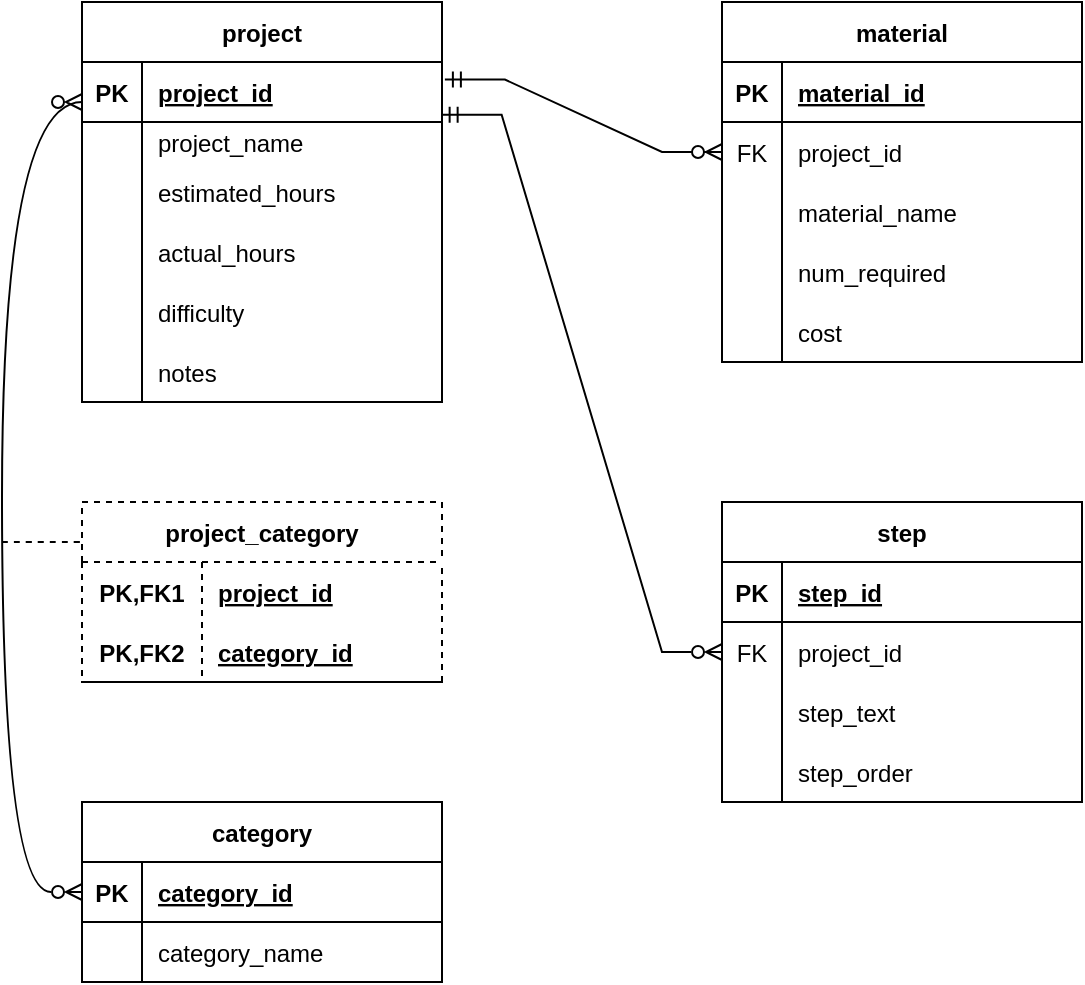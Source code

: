 <mxfile version="20.8.5" type="device"><diagram id="1JGwEyNzkTiJnskI07_c" name="Page-1"><mxGraphModel dx="1050" dy="523" grid="1" gridSize="10" guides="1" tooltips="1" connect="1" arrows="1" fold="1" page="1" pageScale="1" pageWidth="850" pageHeight="1100" math="0" shadow="0"><root><mxCell id="0"/><mxCell id="1" parent="0"/><mxCell id="3fvf9u6JQe-Gpnzyh0gJ-1" value="project" style="shape=table;startSize=30;container=1;collapsible=1;childLayout=tableLayout;fixedRows=1;rowLines=0;fontStyle=1;align=center;resizeLast=1;" parent="1" vertex="1"><mxGeometry x="140" y="80" width="180" height="200" as="geometry"/></mxCell><mxCell id="3fvf9u6JQe-Gpnzyh0gJ-2" value="" style="shape=tableRow;horizontal=0;startSize=0;swimlaneHead=0;swimlaneBody=0;fillColor=none;collapsible=0;dropTarget=0;points=[[0,0.5],[1,0.5]];portConstraint=eastwest;top=0;left=0;right=0;bottom=1;" parent="3fvf9u6JQe-Gpnzyh0gJ-1" vertex="1"><mxGeometry y="30" width="180" height="30" as="geometry"/></mxCell><mxCell id="3fvf9u6JQe-Gpnzyh0gJ-3" value="PK" style="shape=partialRectangle;connectable=0;fillColor=none;top=0;left=0;bottom=0;right=0;fontStyle=1;overflow=hidden;" parent="3fvf9u6JQe-Gpnzyh0gJ-2" vertex="1"><mxGeometry width="30" height="30" as="geometry"><mxRectangle width="30" height="30" as="alternateBounds"/></mxGeometry></mxCell><mxCell id="3fvf9u6JQe-Gpnzyh0gJ-4" value="project_id" style="shape=partialRectangle;connectable=0;fillColor=none;top=0;left=0;bottom=0;right=0;align=left;spacingLeft=6;fontStyle=5;overflow=hidden;" parent="3fvf9u6JQe-Gpnzyh0gJ-2" vertex="1"><mxGeometry x="30" width="150" height="30" as="geometry"><mxRectangle width="150" height="30" as="alternateBounds"/></mxGeometry></mxCell><mxCell id="3fvf9u6JQe-Gpnzyh0gJ-5" value="" style="shape=tableRow;horizontal=0;startSize=0;swimlaneHead=0;swimlaneBody=0;fillColor=none;collapsible=0;dropTarget=0;points=[[0,0.5],[1,0.5]];portConstraint=eastwest;top=0;left=0;right=0;bottom=0;" parent="3fvf9u6JQe-Gpnzyh0gJ-1" vertex="1"><mxGeometry y="60" width="180" height="20" as="geometry"/></mxCell><mxCell id="3fvf9u6JQe-Gpnzyh0gJ-6" value="" style="shape=partialRectangle;connectable=0;fillColor=none;top=0;left=0;bottom=0;right=0;editable=1;overflow=hidden;" parent="3fvf9u6JQe-Gpnzyh0gJ-5" vertex="1"><mxGeometry width="30" height="20" as="geometry"><mxRectangle width="30" height="20" as="alternateBounds"/></mxGeometry></mxCell><mxCell id="3fvf9u6JQe-Gpnzyh0gJ-7" value="project_name" style="shape=partialRectangle;connectable=0;fillColor=none;top=0;left=0;bottom=0;right=0;align=left;spacingLeft=6;overflow=hidden;" parent="3fvf9u6JQe-Gpnzyh0gJ-5" vertex="1"><mxGeometry x="30" width="150" height="20" as="geometry"><mxRectangle width="150" height="20" as="alternateBounds"/></mxGeometry></mxCell><mxCell id="3fvf9u6JQe-Gpnzyh0gJ-8" value="" style="shape=tableRow;horizontal=0;startSize=0;swimlaneHead=0;swimlaneBody=0;fillColor=none;collapsible=0;dropTarget=0;points=[[0,0.5],[1,0.5]];portConstraint=eastwest;top=0;left=0;right=0;bottom=0;" parent="3fvf9u6JQe-Gpnzyh0gJ-1" vertex="1"><mxGeometry y="80" width="180" height="30" as="geometry"/></mxCell><mxCell id="3fvf9u6JQe-Gpnzyh0gJ-9" value="" style="shape=partialRectangle;connectable=0;fillColor=none;top=0;left=0;bottom=0;right=0;editable=1;overflow=hidden;" parent="3fvf9u6JQe-Gpnzyh0gJ-8" vertex="1"><mxGeometry width="30" height="30" as="geometry"><mxRectangle width="30" height="30" as="alternateBounds"/></mxGeometry></mxCell><mxCell id="3fvf9u6JQe-Gpnzyh0gJ-10" value="estimated_hours" style="shape=partialRectangle;connectable=0;fillColor=none;top=0;left=0;bottom=0;right=0;align=left;spacingLeft=6;overflow=hidden;" parent="3fvf9u6JQe-Gpnzyh0gJ-8" vertex="1"><mxGeometry x="30" width="150" height="30" as="geometry"><mxRectangle width="150" height="30" as="alternateBounds"/></mxGeometry></mxCell><mxCell id="3fvf9u6JQe-Gpnzyh0gJ-11" value="" style="shape=tableRow;horizontal=0;startSize=0;swimlaneHead=0;swimlaneBody=0;fillColor=none;collapsible=0;dropTarget=0;points=[[0,0.5],[1,0.5]];portConstraint=eastwest;top=0;left=0;right=0;bottom=0;" parent="3fvf9u6JQe-Gpnzyh0gJ-1" vertex="1"><mxGeometry y="110" width="180" height="30" as="geometry"/></mxCell><mxCell id="3fvf9u6JQe-Gpnzyh0gJ-12" value="" style="shape=partialRectangle;connectable=0;fillColor=none;top=0;left=0;bottom=0;right=0;editable=1;overflow=hidden;" parent="3fvf9u6JQe-Gpnzyh0gJ-11" vertex="1"><mxGeometry width="30" height="30" as="geometry"><mxRectangle width="30" height="30" as="alternateBounds"/></mxGeometry></mxCell><mxCell id="3fvf9u6JQe-Gpnzyh0gJ-13" value="actual_hours" style="shape=partialRectangle;connectable=0;fillColor=none;top=0;left=0;bottom=0;right=0;align=left;spacingLeft=6;overflow=hidden;" parent="3fvf9u6JQe-Gpnzyh0gJ-11" vertex="1"><mxGeometry x="30" width="150" height="30" as="geometry"><mxRectangle width="150" height="30" as="alternateBounds"/></mxGeometry></mxCell><mxCell id="3fvf9u6JQe-Gpnzyh0gJ-40" style="shape=tableRow;horizontal=0;startSize=0;swimlaneHead=0;swimlaneBody=0;fillColor=none;collapsible=0;dropTarget=0;points=[[0,0.5],[1,0.5]];portConstraint=eastwest;top=0;left=0;right=0;bottom=0;" parent="3fvf9u6JQe-Gpnzyh0gJ-1" vertex="1"><mxGeometry y="140" width="180" height="30" as="geometry"/></mxCell><mxCell id="3fvf9u6JQe-Gpnzyh0gJ-41" style="shape=partialRectangle;connectable=0;fillColor=none;top=0;left=0;bottom=0;right=0;editable=1;overflow=hidden;" parent="3fvf9u6JQe-Gpnzyh0gJ-40" vertex="1"><mxGeometry width="30" height="30" as="geometry"><mxRectangle width="30" height="30" as="alternateBounds"/></mxGeometry></mxCell><mxCell id="3fvf9u6JQe-Gpnzyh0gJ-42" value="difficulty" style="shape=partialRectangle;connectable=0;fillColor=none;top=0;left=0;bottom=0;right=0;align=left;spacingLeft=6;overflow=hidden;" parent="3fvf9u6JQe-Gpnzyh0gJ-40" vertex="1"><mxGeometry x="30" width="150" height="30" as="geometry"><mxRectangle width="150" height="30" as="alternateBounds"/></mxGeometry></mxCell><mxCell id="3fvf9u6JQe-Gpnzyh0gJ-43" style="shape=tableRow;horizontal=0;startSize=0;swimlaneHead=0;swimlaneBody=0;fillColor=none;collapsible=0;dropTarget=0;points=[[0,0.5],[1,0.5]];portConstraint=eastwest;top=0;left=0;right=0;bottom=0;" parent="3fvf9u6JQe-Gpnzyh0gJ-1" vertex="1"><mxGeometry y="170" width="180" height="30" as="geometry"/></mxCell><mxCell id="3fvf9u6JQe-Gpnzyh0gJ-44" style="shape=partialRectangle;connectable=0;fillColor=none;top=0;left=0;bottom=0;right=0;editable=1;overflow=hidden;" parent="3fvf9u6JQe-Gpnzyh0gJ-43" vertex="1"><mxGeometry width="30" height="30" as="geometry"><mxRectangle width="30" height="30" as="alternateBounds"/></mxGeometry></mxCell><mxCell id="3fvf9u6JQe-Gpnzyh0gJ-45" value="notes" style="shape=partialRectangle;connectable=0;fillColor=none;top=0;left=0;bottom=0;right=0;align=left;spacingLeft=6;overflow=hidden;" parent="3fvf9u6JQe-Gpnzyh0gJ-43" vertex="1"><mxGeometry x="30" width="150" height="30" as="geometry"><mxRectangle width="150" height="30" as="alternateBounds"/></mxGeometry></mxCell><mxCell id="3fvf9u6JQe-Gpnzyh0gJ-14" value="project_category" style="shape=table;startSize=30;container=1;collapsible=1;childLayout=tableLayout;fixedRows=1;rowLines=0;fontStyle=1;align=center;resizeLast=1;dashed=1;" parent="1" vertex="1"><mxGeometry x="140" y="330" width="180" height="90" as="geometry"/></mxCell><mxCell id="3fvf9u6JQe-Gpnzyh0gJ-15" value="" style="shape=tableRow;horizontal=0;startSize=0;swimlaneHead=0;swimlaneBody=0;fillColor=none;collapsible=0;dropTarget=0;points=[[0,0.5],[1,0.5]];portConstraint=eastwest;top=0;left=0;right=0;bottom=0;" parent="3fvf9u6JQe-Gpnzyh0gJ-14" vertex="1"><mxGeometry y="30" width="180" height="30" as="geometry"/></mxCell><mxCell id="3fvf9u6JQe-Gpnzyh0gJ-16" value="PK,FK1" style="shape=partialRectangle;connectable=0;fillColor=none;top=0;left=0;bottom=0;right=0;fontStyle=1;overflow=hidden;" parent="3fvf9u6JQe-Gpnzyh0gJ-15" vertex="1"><mxGeometry width="60" height="30" as="geometry"><mxRectangle width="60" height="30" as="alternateBounds"/></mxGeometry></mxCell><mxCell id="3fvf9u6JQe-Gpnzyh0gJ-17" value="project_id" style="shape=partialRectangle;connectable=0;fillColor=none;top=0;left=0;bottom=0;right=0;align=left;spacingLeft=6;fontStyle=5;overflow=hidden;" parent="3fvf9u6JQe-Gpnzyh0gJ-15" vertex="1"><mxGeometry x="60" width="120" height="30" as="geometry"><mxRectangle width="120" height="30" as="alternateBounds"/></mxGeometry></mxCell><mxCell id="3fvf9u6JQe-Gpnzyh0gJ-18" value="" style="shape=tableRow;horizontal=0;startSize=0;swimlaneHead=0;swimlaneBody=0;fillColor=none;collapsible=0;dropTarget=0;points=[[0,0.5],[1,0.5]];portConstraint=eastwest;top=0;left=0;right=0;bottom=1;" parent="3fvf9u6JQe-Gpnzyh0gJ-14" vertex="1"><mxGeometry y="60" width="180" height="30" as="geometry"/></mxCell><mxCell id="3fvf9u6JQe-Gpnzyh0gJ-19" value="PK,FK2" style="shape=partialRectangle;connectable=0;fillColor=none;top=0;left=0;bottom=0;right=0;fontStyle=1;overflow=hidden;" parent="3fvf9u6JQe-Gpnzyh0gJ-18" vertex="1"><mxGeometry width="60" height="30" as="geometry"><mxRectangle width="60" height="30" as="alternateBounds"/></mxGeometry></mxCell><mxCell id="3fvf9u6JQe-Gpnzyh0gJ-20" value="category_id" style="shape=partialRectangle;connectable=0;fillColor=none;top=0;left=0;bottom=0;right=0;align=left;spacingLeft=6;fontStyle=5;overflow=hidden;" parent="3fvf9u6JQe-Gpnzyh0gJ-18" vertex="1"><mxGeometry x="60" width="120" height="30" as="geometry"><mxRectangle width="120" height="30" as="alternateBounds"/></mxGeometry></mxCell><mxCell id="3fvf9u6JQe-Gpnzyh0gJ-27" value="material" style="shape=table;startSize=30;container=1;collapsible=1;childLayout=tableLayout;fixedRows=1;rowLines=0;fontStyle=1;align=center;resizeLast=1;" parent="1" vertex="1"><mxGeometry x="460" y="80" width="180" height="180" as="geometry"/></mxCell><mxCell id="3fvf9u6JQe-Gpnzyh0gJ-28" value="" style="shape=tableRow;horizontal=0;startSize=0;swimlaneHead=0;swimlaneBody=0;fillColor=none;collapsible=0;dropTarget=0;points=[[0,0.5],[1,0.5]];portConstraint=eastwest;top=0;left=0;right=0;bottom=1;" parent="3fvf9u6JQe-Gpnzyh0gJ-27" vertex="1"><mxGeometry y="30" width="180" height="30" as="geometry"/></mxCell><mxCell id="3fvf9u6JQe-Gpnzyh0gJ-29" value="PK" style="shape=partialRectangle;connectable=0;fillColor=none;top=0;left=0;bottom=0;right=0;fontStyle=1;overflow=hidden;" parent="3fvf9u6JQe-Gpnzyh0gJ-28" vertex="1"><mxGeometry width="30" height="30" as="geometry"><mxRectangle width="30" height="30" as="alternateBounds"/></mxGeometry></mxCell><mxCell id="3fvf9u6JQe-Gpnzyh0gJ-30" value="material_id" style="shape=partialRectangle;connectable=0;fillColor=none;top=0;left=0;bottom=0;right=0;align=left;spacingLeft=6;fontStyle=5;overflow=hidden;" parent="3fvf9u6JQe-Gpnzyh0gJ-28" vertex="1"><mxGeometry x="30" width="150" height="30" as="geometry"><mxRectangle width="150" height="30" as="alternateBounds"/></mxGeometry></mxCell><mxCell id="3fvf9u6JQe-Gpnzyh0gJ-31" value="" style="shape=tableRow;horizontal=0;startSize=0;swimlaneHead=0;swimlaneBody=0;fillColor=none;collapsible=0;dropTarget=0;points=[[0,0.5],[1,0.5]];portConstraint=eastwest;top=0;left=0;right=0;bottom=0;" parent="3fvf9u6JQe-Gpnzyh0gJ-27" vertex="1"><mxGeometry y="60" width="180" height="30" as="geometry"/></mxCell><mxCell id="3fvf9u6JQe-Gpnzyh0gJ-32" value="FK" style="shape=partialRectangle;connectable=0;fillColor=none;top=0;left=0;bottom=0;right=0;editable=1;overflow=hidden;" parent="3fvf9u6JQe-Gpnzyh0gJ-31" vertex="1"><mxGeometry width="30" height="30" as="geometry"><mxRectangle width="30" height="30" as="alternateBounds"/></mxGeometry></mxCell><mxCell id="3fvf9u6JQe-Gpnzyh0gJ-33" value="project_id" style="shape=partialRectangle;connectable=0;fillColor=none;top=0;left=0;bottom=0;right=0;align=left;spacingLeft=6;overflow=hidden;" parent="3fvf9u6JQe-Gpnzyh0gJ-31" vertex="1"><mxGeometry x="30" width="150" height="30" as="geometry"><mxRectangle width="150" height="30" as="alternateBounds"/></mxGeometry></mxCell><mxCell id="3fvf9u6JQe-Gpnzyh0gJ-34" value="" style="shape=tableRow;horizontal=0;startSize=0;swimlaneHead=0;swimlaneBody=0;fillColor=none;collapsible=0;dropTarget=0;points=[[0,0.5],[1,0.5]];portConstraint=eastwest;top=0;left=0;right=0;bottom=0;" parent="3fvf9u6JQe-Gpnzyh0gJ-27" vertex="1"><mxGeometry y="90" width="180" height="30" as="geometry"/></mxCell><mxCell id="3fvf9u6JQe-Gpnzyh0gJ-35" value="" style="shape=partialRectangle;connectable=0;fillColor=none;top=0;left=0;bottom=0;right=0;editable=1;overflow=hidden;" parent="3fvf9u6JQe-Gpnzyh0gJ-34" vertex="1"><mxGeometry width="30" height="30" as="geometry"><mxRectangle width="30" height="30" as="alternateBounds"/></mxGeometry></mxCell><mxCell id="3fvf9u6JQe-Gpnzyh0gJ-36" value="material_name" style="shape=partialRectangle;connectable=0;fillColor=none;top=0;left=0;bottom=0;right=0;align=left;spacingLeft=6;overflow=hidden;" parent="3fvf9u6JQe-Gpnzyh0gJ-34" vertex="1"><mxGeometry x="30" width="150" height="30" as="geometry"><mxRectangle width="150" height="30" as="alternateBounds"/></mxGeometry></mxCell><mxCell id="3fvf9u6JQe-Gpnzyh0gJ-37" value="" style="shape=tableRow;horizontal=0;startSize=0;swimlaneHead=0;swimlaneBody=0;fillColor=none;collapsible=0;dropTarget=0;points=[[0,0.5],[1,0.5]];portConstraint=eastwest;top=0;left=0;right=0;bottom=0;" parent="3fvf9u6JQe-Gpnzyh0gJ-27" vertex="1"><mxGeometry y="120" width="180" height="30" as="geometry"/></mxCell><mxCell id="3fvf9u6JQe-Gpnzyh0gJ-38" value="" style="shape=partialRectangle;connectable=0;fillColor=none;top=0;left=0;bottom=0;right=0;editable=1;overflow=hidden;" parent="3fvf9u6JQe-Gpnzyh0gJ-37" vertex="1"><mxGeometry width="30" height="30" as="geometry"><mxRectangle width="30" height="30" as="alternateBounds"/></mxGeometry></mxCell><mxCell id="3fvf9u6JQe-Gpnzyh0gJ-39" value="num_required" style="shape=partialRectangle;connectable=0;fillColor=none;top=0;left=0;bottom=0;right=0;align=left;spacingLeft=6;overflow=hidden;" parent="3fvf9u6JQe-Gpnzyh0gJ-37" vertex="1"><mxGeometry x="30" width="150" height="30" as="geometry"><mxRectangle width="150" height="30" as="alternateBounds"/></mxGeometry></mxCell><mxCell id="3fvf9u6JQe-Gpnzyh0gJ-72" style="shape=tableRow;horizontal=0;startSize=0;swimlaneHead=0;swimlaneBody=0;fillColor=none;collapsible=0;dropTarget=0;points=[[0,0.5],[1,0.5]];portConstraint=eastwest;top=0;left=0;right=0;bottom=0;" parent="3fvf9u6JQe-Gpnzyh0gJ-27" vertex="1"><mxGeometry y="150" width="180" height="30" as="geometry"/></mxCell><mxCell id="3fvf9u6JQe-Gpnzyh0gJ-73" style="shape=partialRectangle;connectable=0;fillColor=none;top=0;left=0;bottom=0;right=0;editable=1;overflow=hidden;" parent="3fvf9u6JQe-Gpnzyh0gJ-72" vertex="1"><mxGeometry width="30" height="30" as="geometry"><mxRectangle width="30" height="30" as="alternateBounds"/></mxGeometry></mxCell><mxCell id="3fvf9u6JQe-Gpnzyh0gJ-74" value="cost" style="shape=partialRectangle;connectable=0;fillColor=none;top=0;left=0;bottom=0;right=0;align=left;spacingLeft=6;overflow=hidden;" parent="3fvf9u6JQe-Gpnzyh0gJ-72" vertex="1"><mxGeometry x="30" width="150" height="30" as="geometry"><mxRectangle width="150" height="30" as="alternateBounds"/></mxGeometry></mxCell><mxCell id="3fvf9u6JQe-Gpnzyh0gJ-46" value="category" style="shape=table;startSize=30;container=1;collapsible=1;childLayout=tableLayout;fixedRows=1;rowLines=0;fontStyle=1;align=center;resizeLast=1;" parent="1" vertex="1"><mxGeometry x="140" y="480" width="180" height="90" as="geometry"/></mxCell><mxCell id="3fvf9u6JQe-Gpnzyh0gJ-47" value="" style="shape=tableRow;horizontal=0;startSize=0;swimlaneHead=0;swimlaneBody=0;fillColor=none;collapsible=0;dropTarget=0;points=[[0,0.5],[1,0.5]];portConstraint=eastwest;top=0;left=0;right=0;bottom=1;" parent="3fvf9u6JQe-Gpnzyh0gJ-46" vertex="1"><mxGeometry y="30" width="180" height="30" as="geometry"/></mxCell><mxCell id="3fvf9u6JQe-Gpnzyh0gJ-48" value="PK" style="shape=partialRectangle;connectable=0;fillColor=none;top=0;left=0;bottom=0;right=0;fontStyle=1;overflow=hidden;" parent="3fvf9u6JQe-Gpnzyh0gJ-47" vertex="1"><mxGeometry width="30" height="30" as="geometry"><mxRectangle width="30" height="30" as="alternateBounds"/></mxGeometry></mxCell><mxCell id="3fvf9u6JQe-Gpnzyh0gJ-49" value="category_id" style="shape=partialRectangle;connectable=0;fillColor=none;top=0;left=0;bottom=0;right=0;align=left;spacingLeft=6;fontStyle=5;overflow=hidden;" parent="3fvf9u6JQe-Gpnzyh0gJ-47" vertex="1"><mxGeometry x="30" width="150" height="30" as="geometry"><mxRectangle width="150" height="30" as="alternateBounds"/></mxGeometry></mxCell><mxCell id="3fvf9u6JQe-Gpnzyh0gJ-50" value="" style="shape=tableRow;horizontal=0;startSize=0;swimlaneHead=0;swimlaneBody=0;fillColor=none;collapsible=0;dropTarget=0;points=[[0,0.5],[1,0.5]];portConstraint=eastwest;top=0;left=0;right=0;bottom=0;" parent="3fvf9u6JQe-Gpnzyh0gJ-46" vertex="1"><mxGeometry y="60" width="180" height="30" as="geometry"/></mxCell><mxCell id="3fvf9u6JQe-Gpnzyh0gJ-51" value="" style="shape=partialRectangle;connectable=0;fillColor=none;top=0;left=0;bottom=0;right=0;editable=1;overflow=hidden;" parent="3fvf9u6JQe-Gpnzyh0gJ-50" vertex="1"><mxGeometry width="30" height="30" as="geometry"><mxRectangle width="30" height="30" as="alternateBounds"/></mxGeometry></mxCell><mxCell id="3fvf9u6JQe-Gpnzyh0gJ-52" value="category_name" style="shape=partialRectangle;connectable=0;fillColor=none;top=0;left=0;bottom=0;right=0;align=left;spacingLeft=6;overflow=hidden;" parent="3fvf9u6JQe-Gpnzyh0gJ-50" vertex="1"><mxGeometry x="30" width="150" height="30" as="geometry"><mxRectangle width="150" height="30" as="alternateBounds"/></mxGeometry></mxCell><mxCell id="3fvf9u6JQe-Gpnzyh0gJ-59" value="step" style="shape=table;startSize=30;container=1;collapsible=1;childLayout=tableLayout;fixedRows=1;rowLines=0;fontStyle=1;align=center;resizeLast=1;" parent="1" vertex="1"><mxGeometry x="460" y="330" width="180" height="150" as="geometry"/></mxCell><mxCell id="3fvf9u6JQe-Gpnzyh0gJ-60" value="" style="shape=tableRow;horizontal=0;startSize=0;swimlaneHead=0;swimlaneBody=0;fillColor=none;collapsible=0;dropTarget=0;points=[[0,0.5],[1,0.5]];portConstraint=eastwest;top=0;left=0;right=0;bottom=1;" parent="3fvf9u6JQe-Gpnzyh0gJ-59" vertex="1"><mxGeometry y="30" width="180" height="30" as="geometry"/></mxCell><mxCell id="3fvf9u6JQe-Gpnzyh0gJ-61" value="PK" style="shape=partialRectangle;connectable=0;fillColor=none;top=0;left=0;bottom=0;right=0;fontStyle=1;overflow=hidden;" parent="3fvf9u6JQe-Gpnzyh0gJ-60" vertex="1"><mxGeometry width="30" height="30" as="geometry"><mxRectangle width="30" height="30" as="alternateBounds"/></mxGeometry></mxCell><mxCell id="3fvf9u6JQe-Gpnzyh0gJ-62" value="step_id" style="shape=partialRectangle;connectable=0;fillColor=none;top=0;left=0;bottom=0;right=0;align=left;spacingLeft=6;fontStyle=5;overflow=hidden;" parent="3fvf9u6JQe-Gpnzyh0gJ-60" vertex="1"><mxGeometry x="30" width="150" height="30" as="geometry"><mxRectangle width="150" height="30" as="alternateBounds"/></mxGeometry></mxCell><mxCell id="3fvf9u6JQe-Gpnzyh0gJ-63" value="" style="shape=tableRow;horizontal=0;startSize=0;swimlaneHead=0;swimlaneBody=0;fillColor=none;collapsible=0;dropTarget=0;points=[[0,0.5],[1,0.5]];portConstraint=eastwest;top=0;left=0;right=0;bottom=0;" parent="3fvf9u6JQe-Gpnzyh0gJ-59" vertex="1"><mxGeometry y="60" width="180" height="30" as="geometry"/></mxCell><mxCell id="3fvf9u6JQe-Gpnzyh0gJ-64" value="FK" style="shape=partialRectangle;connectable=0;fillColor=none;top=0;left=0;bottom=0;right=0;editable=1;overflow=hidden;" parent="3fvf9u6JQe-Gpnzyh0gJ-63" vertex="1"><mxGeometry width="30" height="30" as="geometry"><mxRectangle width="30" height="30" as="alternateBounds"/></mxGeometry></mxCell><mxCell id="3fvf9u6JQe-Gpnzyh0gJ-65" value="project_id" style="shape=partialRectangle;connectable=0;fillColor=none;top=0;left=0;bottom=0;right=0;align=left;spacingLeft=6;overflow=hidden;" parent="3fvf9u6JQe-Gpnzyh0gJ-63" vertex="1"><mxGeometry x="30" width="150" height="30" as="geometry"><mxRectangle width="150" height="30" as="alternateBounds"/></mxGeometry></mxCell><mxCell id="3fvf9u6JQe-Gpnzyh0gJ-66" value="" style="shape=tableRow;horizontal=0;startSize=0;swimlaneHead=0;swimlaneBody=0;fillColor=none;collapsible=0;dropTarget=0;points=[[0,0.5],[1,0.5]];portConstraint=eastwest;top=0;left=0;right=0;bottom=0;" parent="3fvf9u6JQe-Gpnzyh0gJ-59" vertex="1"><mxGeometry y="90" width="180" height="30" as="geometry"/></mxCell><mxCell id="3fvf9u6JQe-Gpnzyh0gJ-67" value="" style="shape=partialRectangle;connectable=0;fillColor=none;top=0;left=0;bottom=0;right=0;editable=1;overflow=hidden;" parent="3fvf9u6JQe-Gpnzyh0gJ-66" vertex="1"><mxGeometry width="30" height="30" as="geometry"><mxRectangle width="30" height="30" as="alternateBounds"/></mxGeometry></mxCell><mxCell id="3fvf9u6JQe-Gpnzyh0gJ-68" value="step_text" style="shape=partialRectangle;connectable=0;fillColor=none;top=0;left=0;bottom=0;right=0;align=left;spacingLeft=6;overflow=hidden;" parent="3fvf9u6JQe-Gpnzyh0gJ-66" vertex="1"><mxGeometry x="30" width="150" height="30" as="geometry"><mxRectangle width="150" height="30" as="alternateBounds"/></mxGeometry></mxCell><mxCell id="3fvf9u6JQe-Gpnzyh0gJ-69" value="" style="shape=tableRow;horizontal=0;startSize=0;swimlaneHead=0;swimlaneBody=0;fillColor=none;collapsible=0;dropTarget=0;points=[[0,0.5],[1,0.5]];portConstraint=eastwest;top=0;left=0;right=0;bottom=0;" parent="3fvf9u6JQe-Gpnzyh0gJ-59" vertex="1"><mxGeometry y="120" width="180" height="30" as="geometry"/></mxCell><mxCell id="3fvf9u6JQe-Gpnzyh0gJ-70" value="" style="shape=partialRectangle;connectable=0;fillColor=none;top=0;left=0;bottom=0;right=0;editable=1;overflow=hidden;" parent="3fvf9u6JQe-Gpnzyh0gJ-69" vertex="1"><mxGeometry width="30" height="30" as="geometry"><mxRectangle width="30" height="30" as="alternateBounds"/></mxGeometry></mxCell><mxCell id="3fvf9u6JQe-Gpnzyh0gJ-71" value="step_order" style="shape=partialRectangle;connectable=0;fillColor=none;top=0;left=0;bottom=0;right=0;align=left;spacingLeft=6;overflow=hidden;" parent="3fvf9u6JQe-Gpnzyh0gJ-69" vertex="1"><mxGeometry x="30" width="150" height="30" as="geometry"><mxRectangle width="150" height="30" as="alternateBounds"/></mxGeometry></mxCell><mxCell id="3fvf9u6JQe-Gpnzyh0gJ-75" value="" style="edgeStyle=entityRelationEdgeStyle;fontSize=12;html=1;endArrow=ERzeroToMany;endFill=1;rounded=0;entryX=0;entryY=0.5;entryDx=0;entryDy=0;startArrow=ERmandOne;startFill=0;exitX=1.008;exitY=0.293;exitDx=0;exitDy=0;exitPerimeter=0;" parent="1" source="3fvf9u6JQe-Gpnzyh0gJ-2" target="3fvf9u6JQe-Gpnzyh0gJ-31" edge="1"><mxGeometry width="100" height="100" relative="1" as="geometry"><mxPoint x="235" y="230" as="sourcePoint"/><mxPoint x="335" y="130" as="targetPoint"/></mxGeometry></mxCell><mxCell id="3fvf9u6JQe-Gpnzyh0gJ-76" value="" style="edgeStyle=entityRelationEdgeStyle;fontSize=12;html=1;endArrow=ERmandOne;endFill=0;rounded=0;entryX=0.999;entryY=0.88;entryDx=0;entryDy=0;entryPerimeter=0;exitX=0;exitY=0.5;exitDx=0;exitDy=0;startArrow=ERzeroToMany;startFill=0;" parent="1" source="3fvf9u6JQe-Gpnzyh0gJ-63" target="3fvf9u6JQe-Gpnzyh0gJ-2" edge="1"><mxGeometry width="100" height="100" relative="1" as="geometry"><mxPoint x="220" y="320" as="sourcePoint"/><mxPoint x="290" y="200" as="targetPoint"/></mxGeometry></mxCell><mxCell id="3fvf9u6JQe-Gpnzyh0gJ-77" value="" style="edgeStyle=orthogonalEdgeStyle;fontSize=12;html=1;endArrow=ERzeroToMany;endFill=1;rounded=0;exitX=0;exitY=0.5;exitDx=0;exitDy=0;curved=1;startArrow=ERzeroToMany;startFill=0;" parent="1" source="3fvf9u6JQe-Gpnzyh0gJ-47" edge="1"><mxGeometry width="100" height="100" relative="1" as="geometry"><mxPoint x="40" y="230" as="sourcePoint"/><mxPoint x="140" y="130" as="targetPoint"/><Array as="points"><mxPoint x="100" y="525"/><mxPoint x="100" y="130"/></Array></mxGeometry></mxCell><mxCell id="3fvf9u6JQe-Gpnzyh0gJ-78" value="" style="endArrow=none;html=1;rounded=0;curved=1;dashed=1;" parent="1" edge="1"><mxGeometry relative="1" as="geometry"><mxPoint x="100" y="350" as="sourcePoint"/><mxPoint x="140" y="350" as="targetPoint"/></mxGeometry></mxCell></root></mxGraphModel></diagram></mxfile>